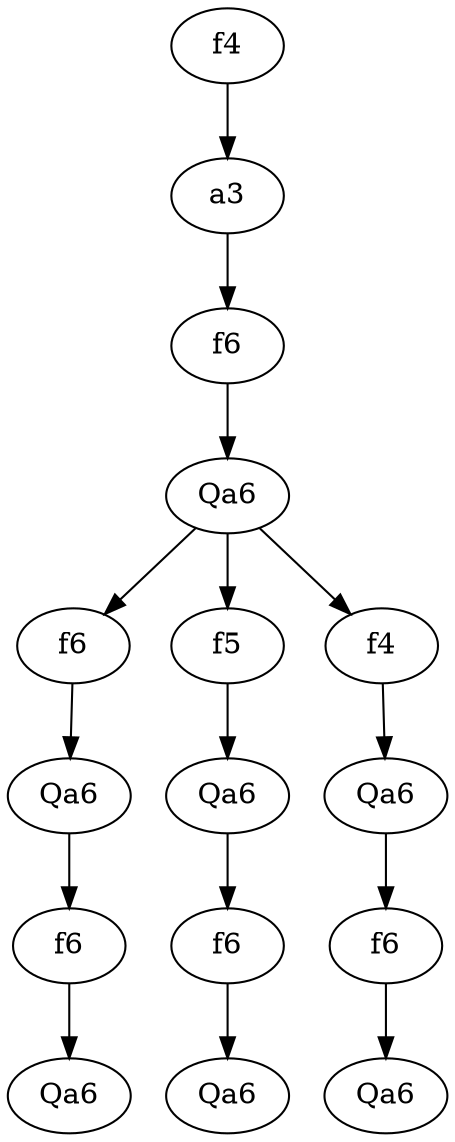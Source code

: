 strict digraph G {
	graph [bb="0,0,198,540",
		rankdir=TB
	];
	node [label="\N"];
	f40	[height=0.5,
		label=f4,
		pos="99,522",
		width=0.75];
	a30	[height=0.5,
		label=a3,
		pos="99,450",
		width=0.75];
	f40 -> a30	[pos="e,99,468.1 99,503.7 99,496.41 99,487.73 99,479.54"];
	f60	[height=0.5,
		label=f6,
		pos="99,378",
		width=0.75];
	a30 -> f60	[pos="e,99,396.1 99,431.7 99,424.41 99,415.73 99,407.54"];
	Qa60	[height=0.5,
		label=Qa6,
		pos="99,306",
		width=0.75];
	f60 -> Qa60	[pos="e,99,324.1 99,359.7 99,352.41 99,343.73 99,335.54"];
	f61	[height=0.5,
		label=f6,
		pos="27,234",
		width=0.75];
	Qa60 -> f61	[pos="e,41.899,249.49 84.082,290.5 74.235,280.92 61.139,268.19 49.974,257.34"];
	f50	[height=0.5,
		label=f5,
		pos="99,234",
		width=0.75];
	Qa60 -> f50	[pos="e,99,252.1 99,287.7 99,280.41 99,271.73 99,263.54"];
	f41	[height=0.5,
		label=f4,
		pos="171,234",
		width=0.75];
	Qa60 -> f41	[pos="e,156.1,249.49 113.92,290.5 123.77,280.92 136.86,268.19 148.03,257.34"];
	Qa61	[height=0.5,
		label=Qa6,
		pos="27,162",
		width=0.75];
	f61 -> Qa61	[pos="e,27,180.1 27,215.7 27,208.41 27,199.73 27,191.54"];
	f62	[height=0.5,
		label=f6,
		pos="27,90",
		width=0.75];
	Qa61 -> f62	[pos="e,27,108.1 27,143.7 27,136.41 27,127.73 27,119.54"];
	Qa62	[height=0.5,
		label=Qa6,
		pos="27,18",
		width=0.75];
	f62 -> Qa62	[pos="e,27,36.104 27,71.697 27,64.407 27,55.726 27,47.536"];
	Qa63	[height=0.5,
		label=Qa6,
		pos="99,162",
		width=0.75];
	f50 -> Qa63	[pos="e,99,180.1 99,215.7 99,208.41 99,199.73 99,191.54"];
	f63	[height=0.5,
		label=f6,
		pos="99,90",
		width=0.75];
	Qa63 -> f63	[pos="e,99,108.1 99,143.7 99,136.41 99,127.73 99,119.54"];
	Qa64	[height=0.5,
		label=Qa6,
		pos="99,18",
		width=0.75];
	f63 -> Qa64	[pos="e,99,36.104 99,71.697 99,64.407 99,55.726 99,47.536"];
	Qa65	[height=0.5,
		label=Qa6,
		pos="171,162",
		width=0.75];
	f41 -> Qa65	[pos="e,171,180.1 171,215.7 171,208.41 171,199.73 171,191.54"];
	f64	[height=0.5,
		label=f6,
		pos="171,90",
		width=0.75];
	Qa65 -> f64	[pos="e,171,108.1 171,143.7 171,136.41 171,127.73 171,119.54"];
	Qa66	[height=0.5,
		label=Qa6,
		pos="171,18",
		width=0.75];
	f64 -> Qa66	[pos="e,171,36.104 171,71.697 171,64.407 171,55.726 171,47.536"];
}
